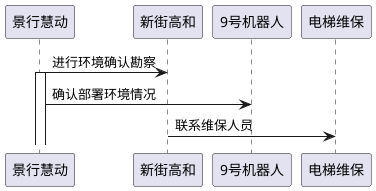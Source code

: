 @startuml

景行慧动->新街高和  : 进行环境确认勘察


activate 景行慧动
景行慧动->9号机器人:确认部署环境情况
deactivate

新街高和 ->电梯维保 : 联系维保人员

@enduml
